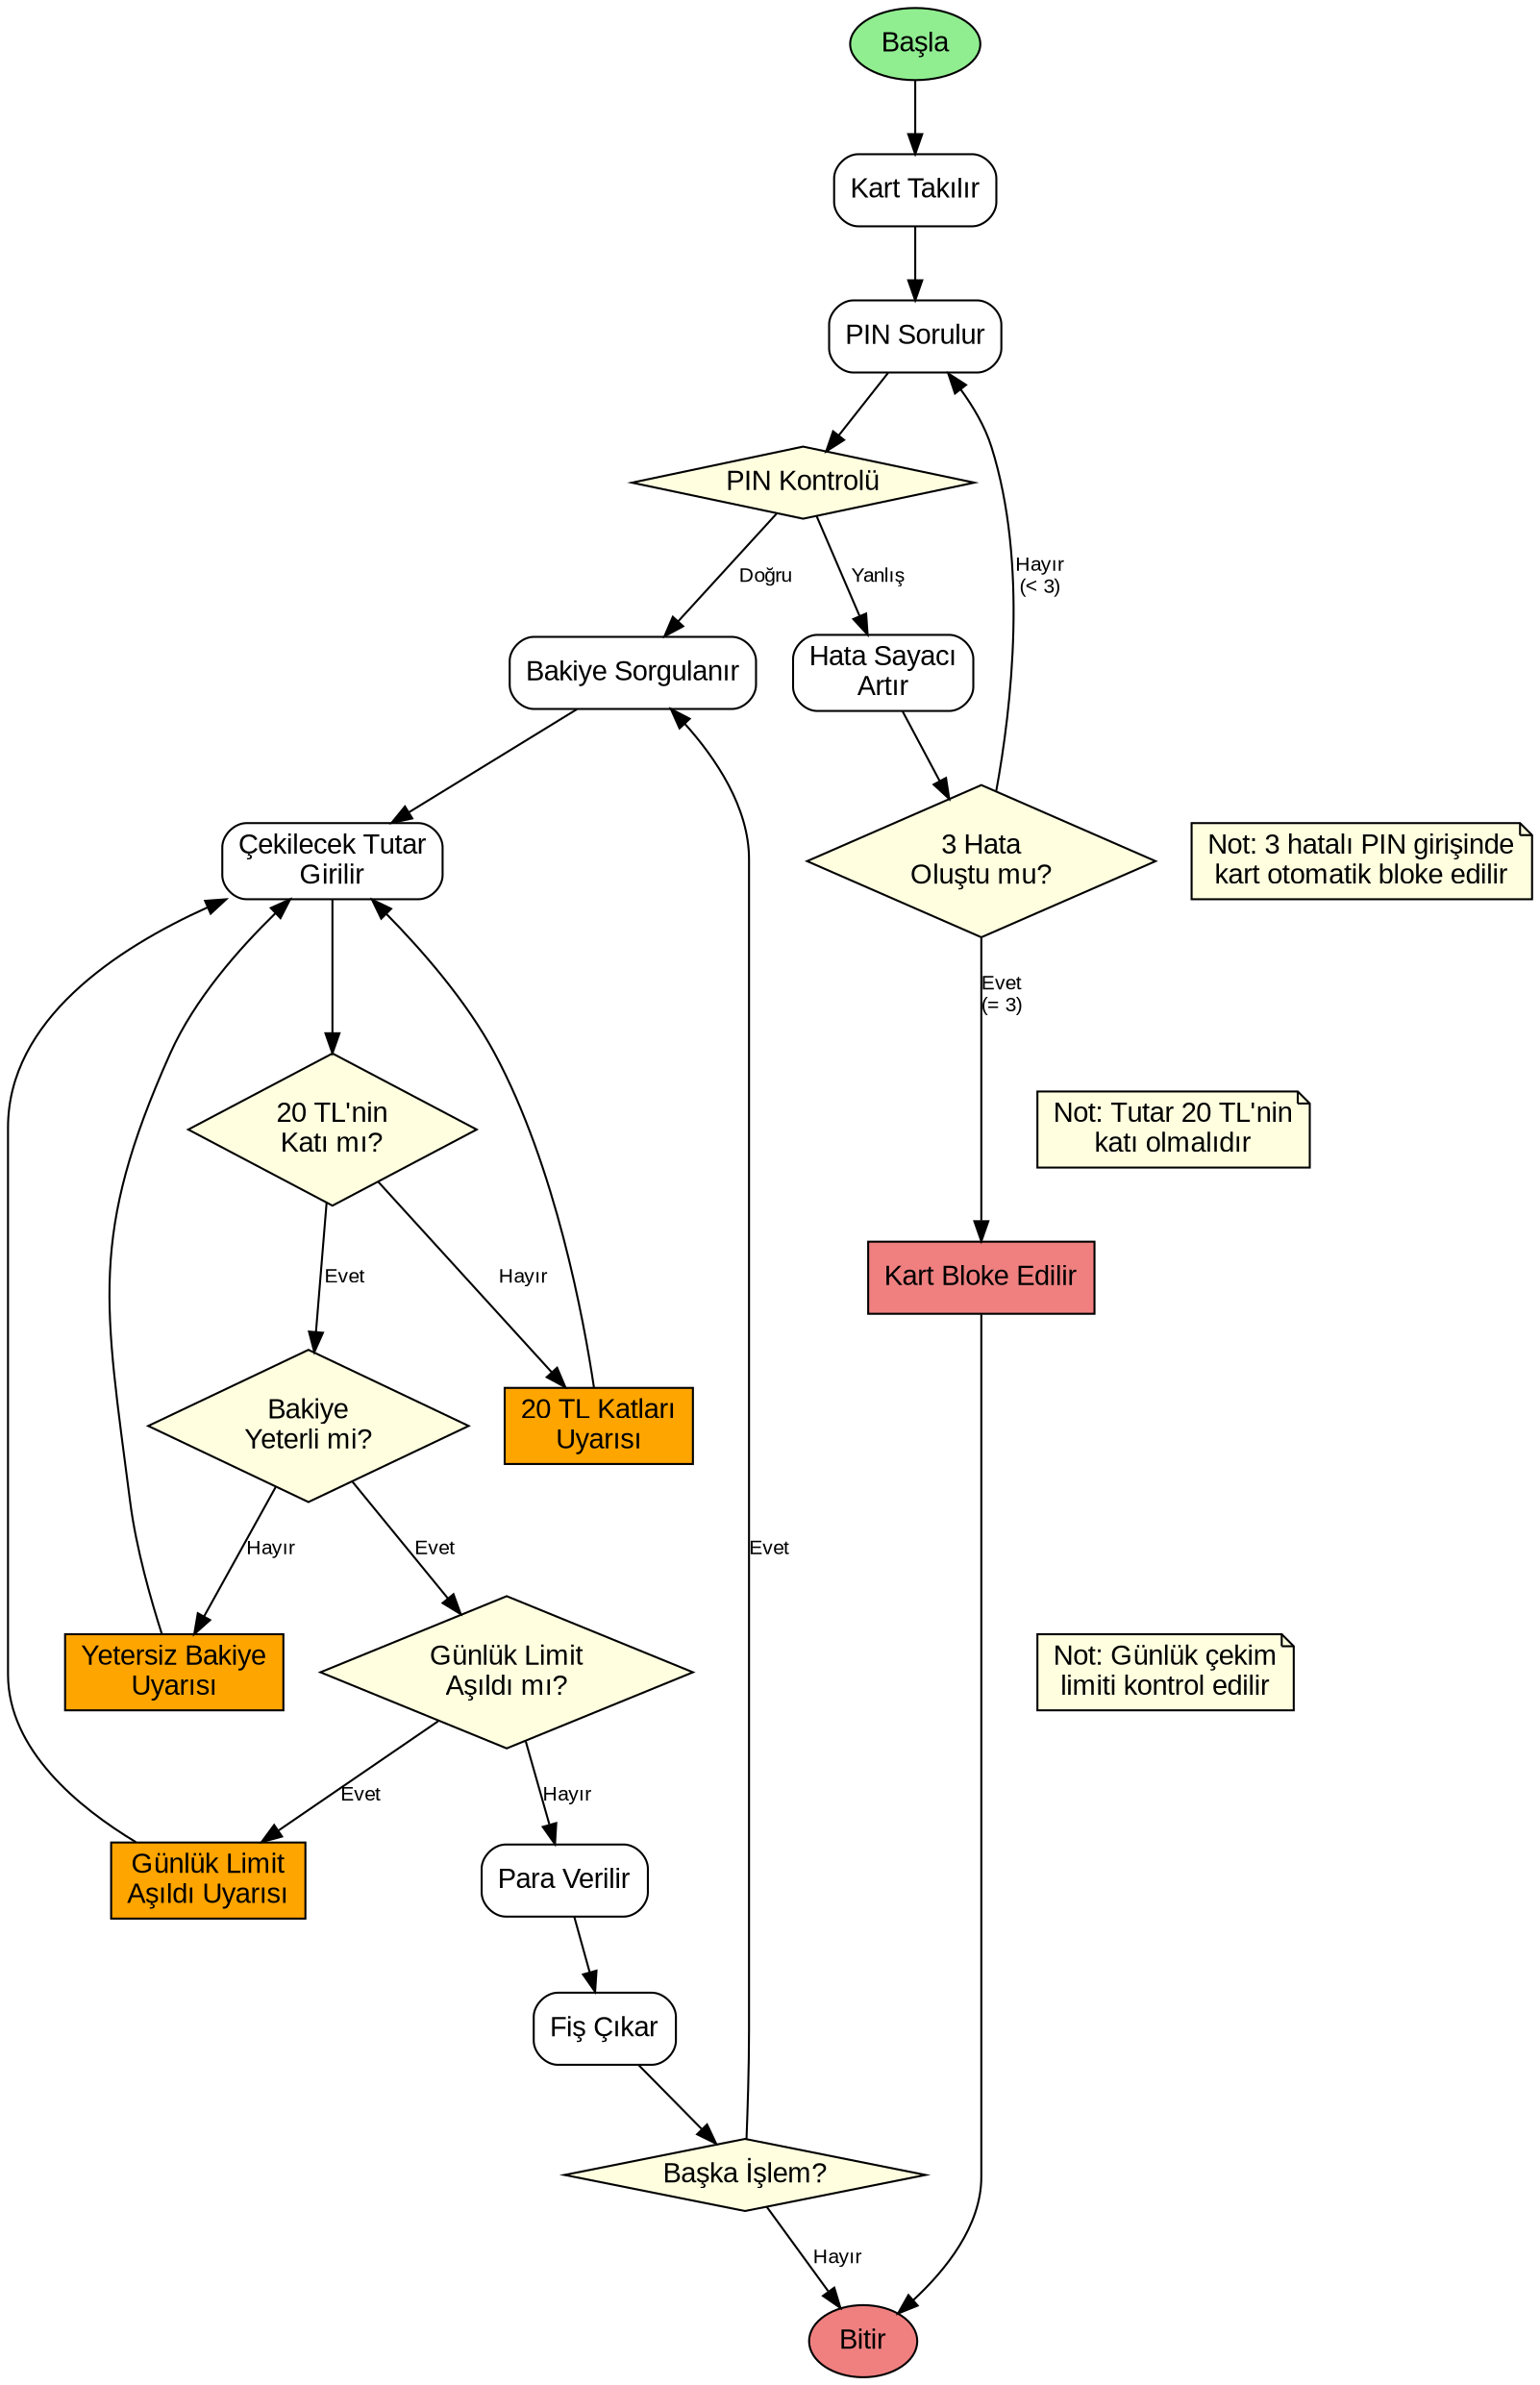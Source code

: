 digraph ATM_Para_Cekme {
    // Graph özellikleri
    rankdir=TB;
    node [shape=box, style=rounded, fontname="Arial"];
    edge [fontname="Arial", fontsize=10];
    
    // Başlangıç ve bitiş
    start [label="Başla", shape=ellipse, style=filled, fillcolor=lightgreen];
    end [label="Bitir", shape=ellipse, style=filled, fillcolor=lightcoral];
    
    // Düğümler
    kart_tak [label="Kart Takılır"];
    pin_sor [label="PIN Sorulur"];
    pin_kontrol [label="PIN Kontrolü", shape=diamond, style=filled, fillcolor=lightyellow];
    hata_sayac [label="Hata Sayacı\nArtır"];
    hata_kontrol [label="3 Hata\nOluştu mu?", shape=diamond, style=filled, fillcolor=lightyellow];
    kart_bloke [label="Kart Bloke Edilir", style=filled, fillcolor=lightcoral];
    bakiye_sorgula [label="Bakiye Sorgulanır"];
    tutar_gir [label="Çekilecek Tutar\nGirilir"];
    kat20_kontrol [label="20 TL'nin\nKatı mı?", shape=diamond, style=filled, fillcolor=lightyellow];
    bakiye_kontrol [label="Bakiye\nYeterli mi?", shape=diamond, style=filled, fillcolor=lightyellow];
    limit_kontrol [label="Günlük Limit\nAşıldı mı?", shape=diamond, style=filled, fillcolor=lightyellow];
    para_ver [label="Para Verilir"];
    fis_cikar [label="Fiş Çıkar"];
    baska_islem [label="Başka İşlem?", shape=diamond, style=filled, fillcolor=lightyellow];
    yetersiz_uyari [label="Yetersiz Bakiye\nUyarısı", style=filled, fillcolor=orange];
    kat20_uyari [label="20 TL Katları\nUyarısı", style=filled, fillcolor=orange];
    limit_uyari [label="Günlük Limit\nAşıldı Uyarısı", style=filled, fillcolor=orange];
    
    // Akış bağlantıları
    start -> kart_tak;
    kart_tak -> pin_sor;
    pin_sor -> pin_kontrol;
    
    pin_kontrol -> bakiye_sorgula [label="Doğru"];
    pin_kontrol -> hata_sayac [label="Yanlış"];
    
    hata_sayac -> hata_kontrol;
    hata_kontrol -> pin_sor [label="Hayır\n(< 3)"];
    hata_kontrol -> kart_bloke [label="Evet\n(= 3)"];
    
    kart_bloke -> end;
    
    bakiye_sorgula -> tutar_gir;
    tutar_gir -> kat20_kontrol;
    
    kat20_kontrol -> bakiye_kontrol [label="Evet"];
    kat20_kontrol -> kat20_uyari [label="Hayır"];
    kat20_uyari -> tutar_gir;
    
    bakiye_kontrol -> limit_kontrol [label="Evet"];
    bakiye_kontrol -> yetersiz_uyari [label="Hayır"];
    yetersiz_uyari -> tutar_gir;
    
    limit_kontrol -> para_ver [label="Hayır"];
    limit_kontrol -> limit_uyari [label="Evet"];
    limit_uyari -> tutar_gir;
    
    para_ver -> fis_cikar;
    fis_cikar -> baska_islem;
    
    baska_islem -> bakiye_sorgula [label="Evet"];
    baska_islem -> end [label="Hayır"];
    
    // Notlar
    note1 [label="Not: 3 hatalı PIN girişinde\nkart otomatik bloke edilir", 
           shape=note, style=filled, fillcolor=lightyellow];
    note2 [label="Not: Tutar 20 TL'nin\nkatı olmalıdır", 
           shape=note, style=filled, fillcolor=lightyellow];
    note3 [label="Not: Günlük çekim\nlimiti kontrol edilir", 
           shape=note, style=filled, fillcolor=lightyellow];
    
    // Not bağlantıları (görünmez)
    {rank=same; hata_kontrol; note1}
    {rank=same; kat20_kontrol; note2}
    {rank=same; limit_kontrol; note3}
}
